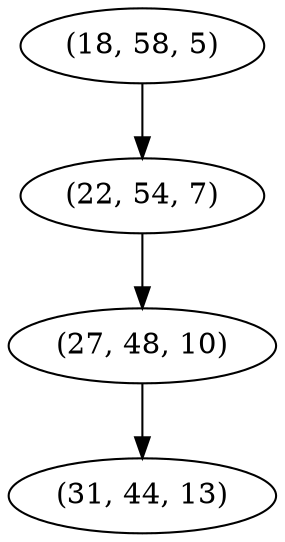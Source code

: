 digraph tree {
    "(18, 58, 5)";
    "(22, 54, 7)";
    "(27, 48, 10)";
    "(31, 44, 13)";
    "(18, 58, 5)" -> "(22, 54, 7)";
    "(22, 54, 7)" -> "(27, 48, 10)";
    "(27, 48, 10)" -> "(31, 44, 13)";
}
